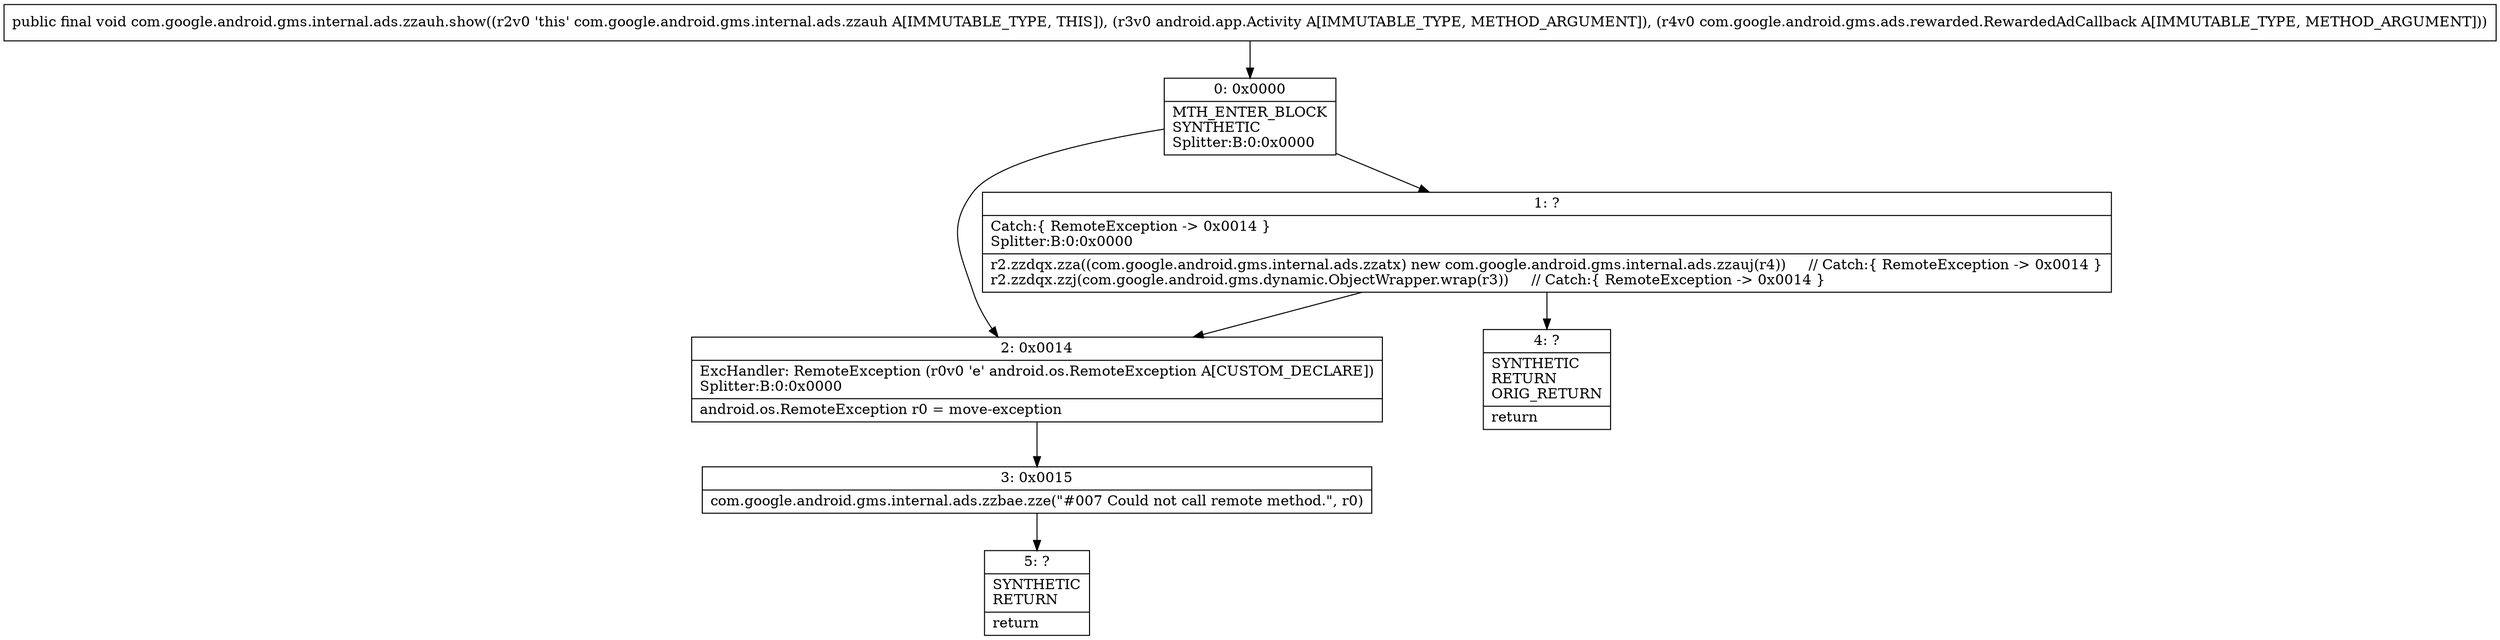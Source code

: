 digraph "CFG forcom.google.android.gms.internal.ads.zzauh.show(Landroid\/app\/Activity;Lcom\/google\/android\/gms\/ads\/rewarded\/RewardedAdCallback;)V" {
Node_0 [shape=record,label="{0\:\ 0x0000|MTH_ENTER_BLOCK\lSYNTHETIC\lSplitter:B:0:0x0000\l}"];
Node_1 [shape=record,label="{1\:\ ?|Catch:\{ RemoteException \-\> 0x0014 \}\lSplitter:B:0:0x0000\l|r2.zzdqx.zza((com.google.android.gms.internal.ads.zzatx) new com.google.android.gms.internal.ads.zzauj(r4))     \/\/ Catch:\{ RemoteException \-\> 0x0014 \}\lr2.zzdqx.zzj(com.google.android.gms.dynamic.ObjectWrapper.wrap(r3))     \/\/ Catch:\{ RemoteException \-\> 0x0014 \}\l}"];
Node_2 [shape=record,label="{2\:\ 0x0014|ExcHandler: RemoteException (r0v0 'e' android.os.RemoteException A[CUSTOM_DECLARE])\lSplitter:B:0:0x0000\l|android.os.RemoteException r0 = move\-exception\l}"];
Node_3 [shape=record,label="{3\:\ 0x0015|com.google.android.gms.internal.ads.zzbae.zze(\"#007 Could not call remote method.\", r0)\l}"];
Node_4 [shape=record,label="{4\:\ ?|SYNTHETIC\lRETURN\lORIG_RETURN\l|return\l}"];
Node_5 [shape=record,label="{5\:\ ?|SYNTHETIC\lRETURN\l|return\l}"];
MethodNode[shape=record,label="{public final void com.google.android.gms.internal.ads.zzauh.show((r2v0 'this' com.google.android.gms.internal.ads.zzauh A[IMMUTABLE_TYPE, THIS]), (r3v0 android.app.Activity A[IMMUTABLE_TYPE, METHOD_ARGUMENT]), (r4v0 com.google.android.gms.ads.rewarded.RewardedAdCallback A[IMMUTABLE_TYPE, METHOD_ARGUMENT])) }"];
MethodNode -> Node_0;
Node_0 -> Node_1;
Node_0 -> Node_2;
Node_1 -> Node_2;
Node_1 -> Node_4;
Node_2 -> Node_3;
Node_3 -> Node_5;
}

